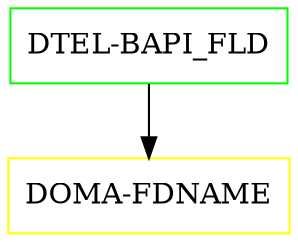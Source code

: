 digraph G {
  "DTEL-BAPI_FLD" [shape=box,color=green];
  "DOMA-FDNAME" [shape=box,color=yellow,URL="./DOMA_FDNAME.html"];
  "DTEL-BAPI_FLD" -> "DOMA-FDNAME";
}
